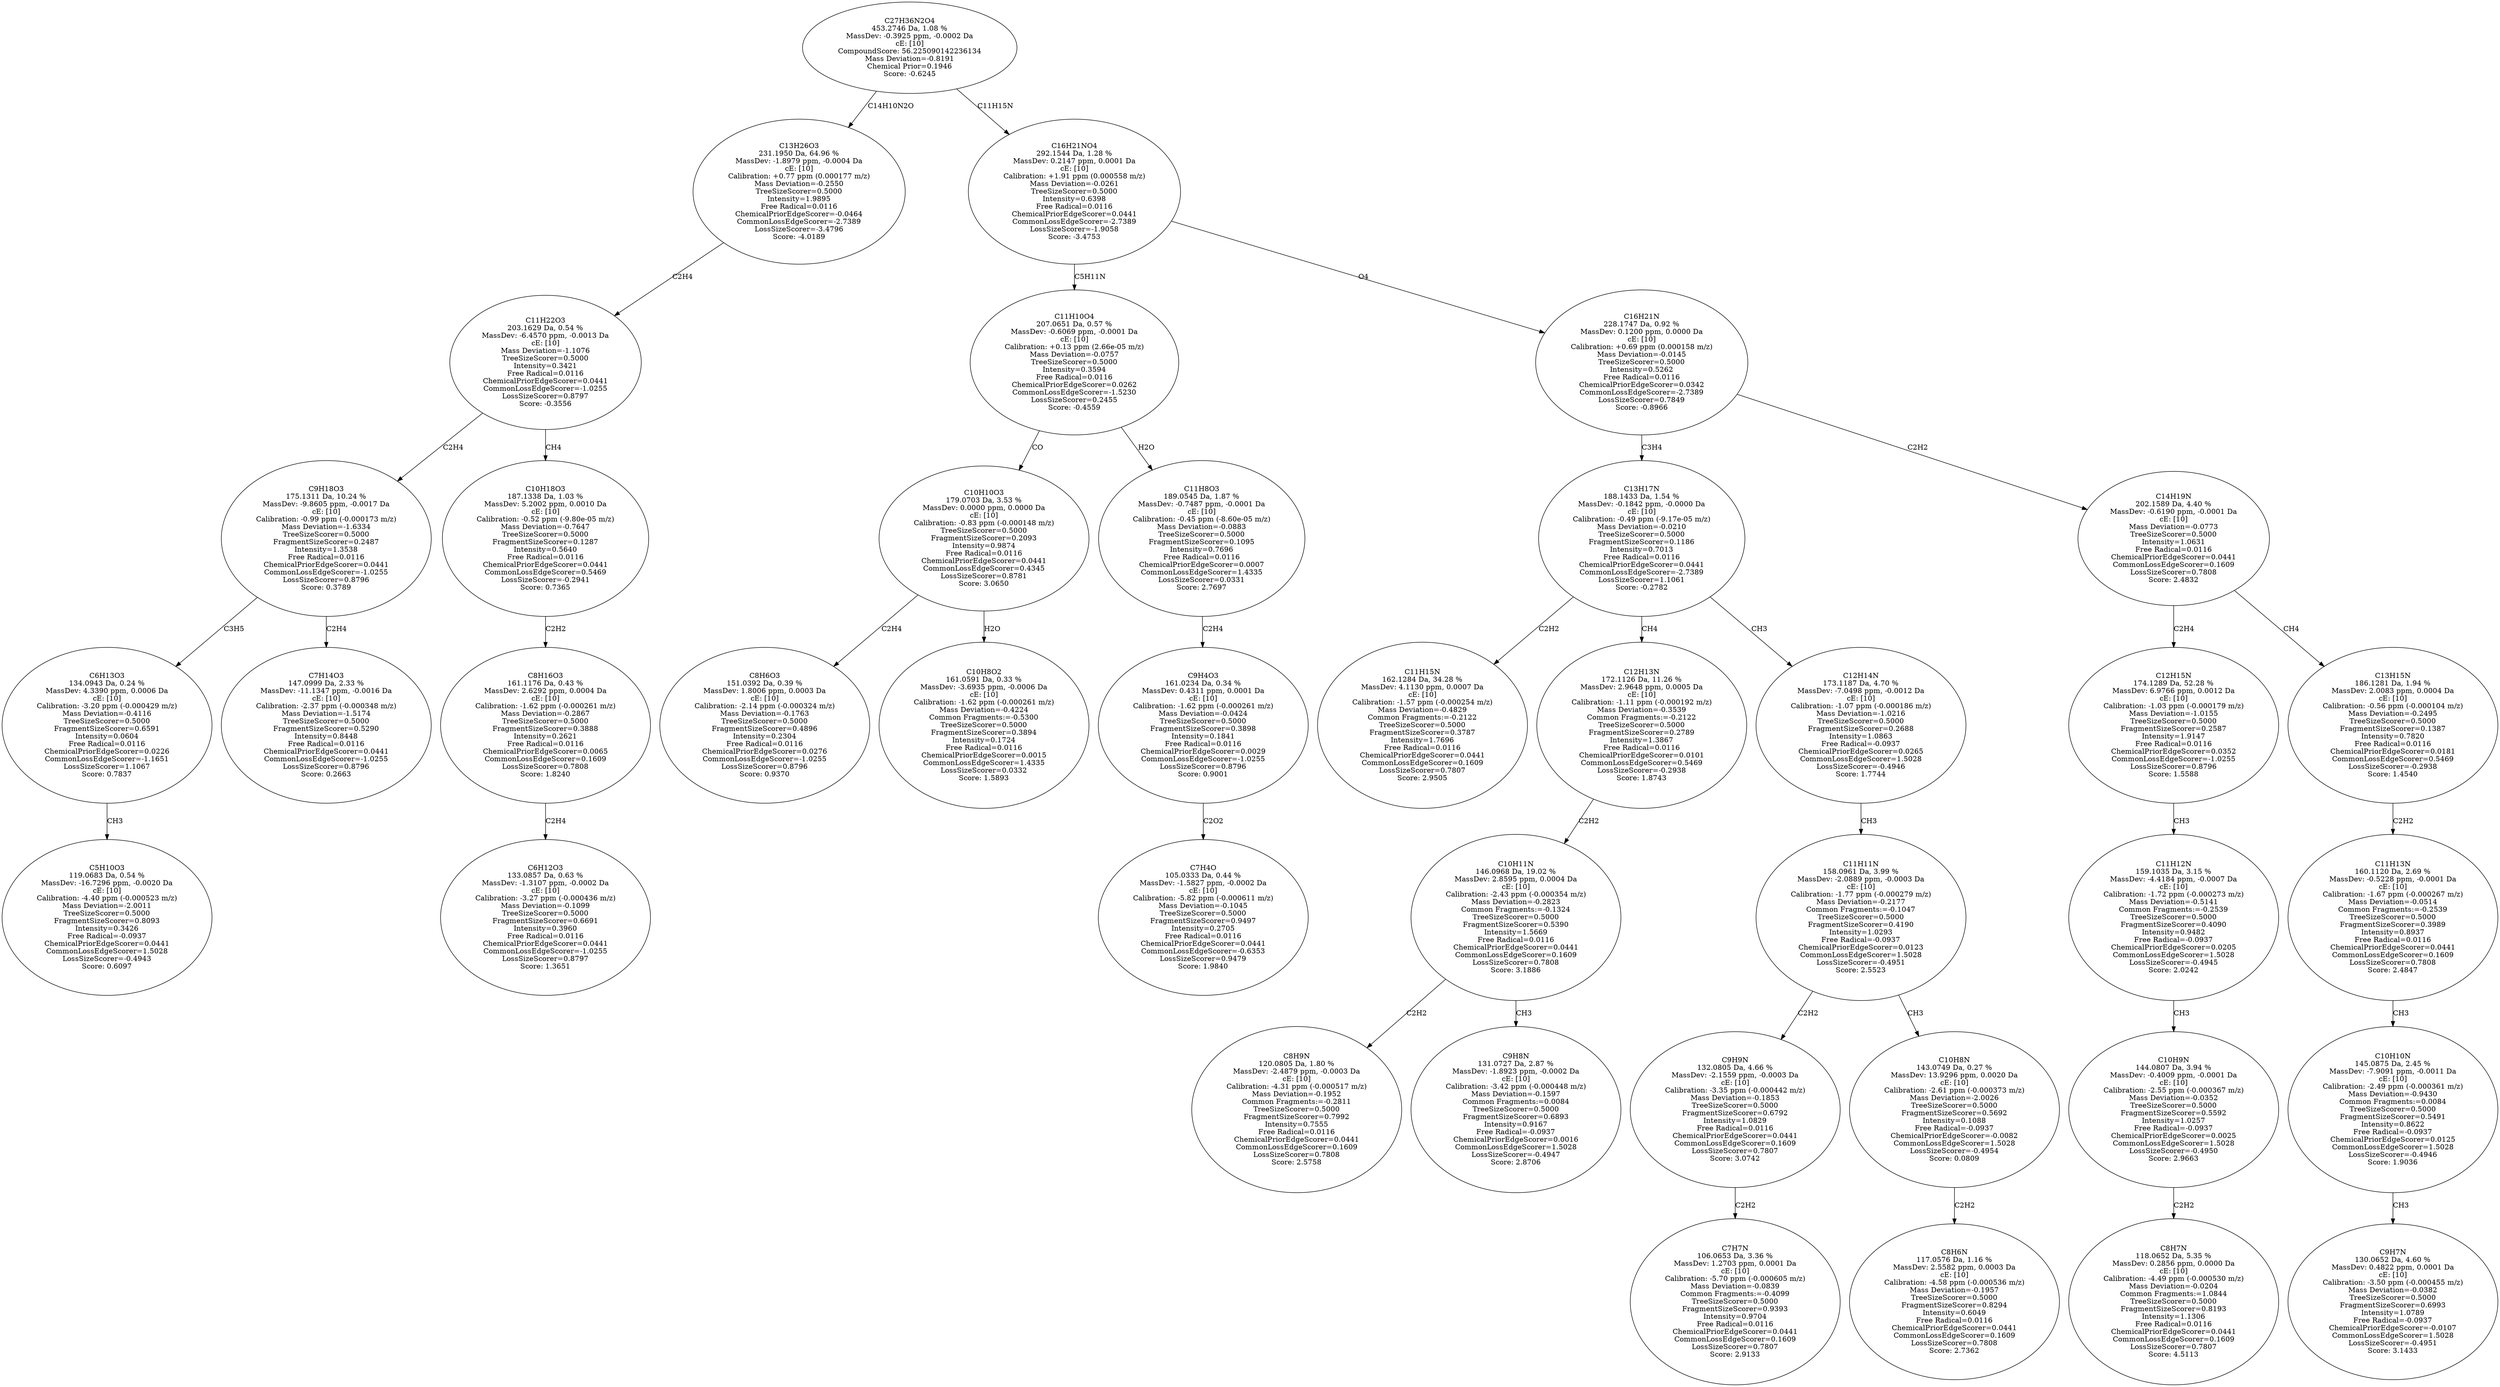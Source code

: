 strict digraph {
v1 [label="C5H10O3\n119.0683 Da, 0.54 %\nMassDev: -16.7296 ppm, -0.0020 Da\ncE: [10]\nCalibration: -4.40 ppm (-0.000523 m/z)\nMass Deviation=-2.0011\nTreeSizeScorer=0.5000\nFragmentSizeScorer=0.8093\nIntensity=0.3426\nFree Radical=-0.0937\nChemicalPriorEdgeScorer=0.0441\nCommonLossEdgeScorer=1.5028\nLossSizeScorer=-0.4943\nScore: 0.6097"];
v2 [label="C6H13O3\n134.0943 Da, 0.24 %\nMassDev: 4.3390 ppm, 0.0006 Da\ncE: [10]\nCalibration: -3.20 ppm (-0.000429 m/z)\nMass Deviation=-0.4116\nTreeSizeScorer=0.5000\nFragmentSizeScorer=0.6591\nIntensity=0.0604\nFree Radical=0.0116\nChemicalPriorEdgeScorer=0.0226\nCommonLossEdgeScorer=-1.1651\nLossSizeScorer=1.1067\nScore: 0.7837"];
v3 [label="C7H14O3\n147.0999 Da, 2.33 %\nMassDev: -11.1347 ppm, -0.0016 Da\ncE: [10]\nCalibration: -2.37 ppm (-0.000348 m/z)\nMass Deviation=-1.5174\nTreeSizeScorer=0.5000\nFragmentSizeScorer=0.5290\nIntensity=0.8448\nFree Radical=0.0116\nChemicalPriorEdgeScorer=0.0441\nCommonLossEdgeScorer=-1.0255\nLossSizeScorer=0.8796\nScore: 0.2663"];
v4 [label="C9H18O3\n175.1311 Da, 10.24 %\nMassDev: -9.8605 ppm, -0.0017 Da\ncE: [10]\nCalibration: -0.99 ppm (-0.000173 m/z)\nMass Deviation=-1.6334\nTreeSizeScorer=0.5000\nFragmentSizeScorer=0.2487\nIntensity=1.3538\nFree Radical=0.0116\nChemicalPriorEdgeScorer=0.0441\nCommonLossEdgeScorer=-1.0255\nLossSizeScorer=0.8796\nScore: 0.3789"];
v5 [label="C6H12O3\n133.0857 Da, 0.63 %\nMassDev: -1.3107 ppm, -0.0002 Da\ncE: [10]\nCalibration: -3.27 ppm (-0.000436 m/z)\nMass Deviation=-0.1099\nTreeSizeScorer=0.5000\nFragmentSizeScorer=0.6691\nIntensity=0.3960\nFree Radical=0.0116\nChemicalPriorEdgeScorer=0.0441\nCommonLossEdgeScorer=-1.0255\nLossSizeScorer=0.8797\nScore: 1.3651"];
v6 [label="C8H16O3\n161.1176 Da, 0.43 %\nMassDev: 2.6292 ppm, 0.0004 Da\ncE: [10]\nCalibration: -1.62 ppm (-0.000261 m/z)\nMass Deviation=-0.2867\nTreeSizeScorer=0.5000\nFragmentSizeScorer=0.3888\nIntensity=0.2621\nFree Radical=0.0116\nChemicalPriorEdgeScorer=0.0065\nCommonLossEdgeScorer=0.1609\nLossSizeScorer=0.7808\nScore: 1.8240"];
v7 [label="C10H18O3\n187.1338 Da, 1.03 %\nMassDev: 5.2002 ppm, 0.0010 Da\ncE: [10]\nCalibration: -0.52 ppm (-9.80e-05 m/z)\nMass Deviation=-0.7647\nTreeSizeScorer=0.5000\nFragmentSizeScorer=0.1287\nIntensity=0.5640\nFree Radical=0.0116\nChemicalPriorEdgeScorer=0.0441\nCommonLossEdgeScorer=0.5469\nLossSizeScorer=-0.2941\nScore: 0.7365"];
v8 [label="C11H22O3\n203.1629 Da, 0.54 %\nMassDev: -6.4570 ppm, -0.0013 Da\ncE: [10]\nMass Deviation=-1.1076\nTreeSizeScorer=0.5000\nIntensity=0.3421\nFree Radical=0.0116\nChemicalPriorEdgeScorer=0.0441\nCommonLossEdgeScorer=-1.0255\nLossSizeScorer=0.8797\nScore: -0.3556"];
v9 [label="C13H26O3\n231.1950 Da, 64.96 %\nMassDev: -1.8979 ppm, -0.0004 Da\ncE: [10]\nCalibration: +0.77 ppm (0.000177 m/z)\nMass Deviation=-0.2550\nTreeSizeScorer=0.5000\nIntensity=1.9895\nFree Radical=0.0116\nChemicalPriorEdgeScorer=-0.0464\nCommonLossEdgeScorer=-2.7389\nLossSizeScorer=-3.4796\nScore: -4.0189"];
v10 [label="C8H6O3\n151.0392 Da, 0.39 %\nMassDev: 1.8006 ppm, 0.0003 Da\ncE: [10]\nCalibration: -2.14 ppm (-0.000324 m/z)\nMass Deviation=-0.1763\nTreeSizeScorer=0.5000\nFragmentSizeScorer=0.4896\nIntensity=0.2304\nFree Radical=0.0116\nChemicalPriorEdgeScorer=0.0276\nCommonLossEdgeScorer=-1.0255\nLossSizeScorer=0.8796\nScore: 0.9370"];
v11 [label="C10H8O2\n161.0591 Da, 0.33 %\nMassDev: -3.6935 ppm, -0.0006 Da\ncE: [10]\nCalibration: -1.62 ppm (-0.000261 m/z)\nMass Deviation=-0.4224\nCommon Fragments:=-0.5300\nTreeSizeScorer=0.5000\nFragmentSizeScorer=0.3894\nIntensity=0.1724\nFree Radical=0.0116\nChemicalPriorEdgeScorer=0.0015\nCommonLossEdgeScorer=1.4335\nLossSizeScorer=0.0332\nScore: 1.5893"];
v12 [label="C10H10O3\n179.0703 Da, 3.53 %\nMassDev: 0.0000 ppm, 0.0000 Da\ncE: [10]\nCalibration: -0.83 ppm (-0.000148 m/z)\nTreeSizeScorer=0.5000\nFragmentSizeScorer=0.2093\nIntensity=0.9874\nFree Radical=0.0116\nChemicalPriorEdgeScorer=0.0441\nCommonLossEdgeScorer=0.4345\nLossSizeScorer=0.8781\nScore: 3.0650"];
v13 [label="C7H4O\n105.0333 Da, 0.44 %\nMassDev: -1.5827 ppm, -0.0002 Da\ncE: [10]\nCalibration: -5.82 ppm (-0.000611 m/z)\nMass Deviation=-0.1045\nTreeSizeScorer=0.5000\nFragmentSizeScorer=0.9497\nIntensity=0.2705\nFree Radical=0.0116\nChemicalPriorEdgeScorer=0.0441\nCommonLossEdgeScorer=-0.6353\nLossSizeScorer=0.9479\nScore: 1.9840"];
v14 [label="C9H4O3\n161.0234 Da, 0.34 %\nMassDev: 0.4311 ppm, 0.0001 Da\ncE: [10]\nCalibration: -1.62 ppm (-0.000261 m/z)\nMass Deviation=-0.0424\nTreeSizeScorer=0.5000\nFragmentSizeScorer=0.3898\nIntensity=0.1841\nFree Radical=0.0116\nChemicalPriorEdgeScorer=0.0029\nCommonLossEdgeScorer=-1.0255\nLossSizeScorer=0.8796\nScore: 0.9001"];
v15 [label="C11H8O3\n189.0545 Da, 1.87 %\nMassDev: -0.7487 ppm, -0.0001 Da\ncE: [10]\nCalibration: -0.45 ppm (-8.60e-05 m/z)\nMass Deviation=-0.0883\nTreeSizeScorer=0.5000\nFragmentSizeScorer=0.1095\nIntensity=0.7696\nFree Radical=0.0116\nChemicalPriorEdgeScorer=0.0007\nCommonLossEdgeScorer=1.4335\nLossSizeScorer=0.0331\nScore: 2.7697"];
v16 [label="C11H10O4\n207.0651 Da, 0.57 %\nMassDev: -0.6069 ppm, -0.0001 Da\ncE: [10]\nCalibration: +0.13 ppm (2.66e-05 m/z)\nMass Deviation=-0.0757\nTreeSizeScorer=0.5000\nIntensity=0.3594\nFree Radical=0.0116\nChemicalPriorEdgeScorer=0.0262\nCommonLossEdgeScorer=-1.5230\nLossSizeScorer=0.2455\nScore: -0.4559"];
v17 [label="C11H15N\n162.1284 Da, 34.28 %\nMassDev: 4.1130 ppm, 0.0007 Da\ncE: [10]\nCalibration: -1.57 ppm (-0.000254 m/z)\nMass Deviation=-0.4829\nCommon Fragments:=-0.2122\nTreeSizeScorer=0.5000\nFragmentSizeScorer=0.3787\nIntensity=1.7696\nFree Radical=0.0116\nChemicalPriorEdgeScorer=0.0441\nCommonLossEdgeScorer=0.1609\nLossSizeScorer=0.7807\nScore: 2.9505"];
v18 [label="C8H9N\n120.0805 Da, 1.80 %\nMassDev: -2.4879 ppm, -0.0003 Da\ncE: [10]\nCalibration: -4.31 ppm (-0.000517 m/z)\nMass Deviation=-0.1952\nCommon Fragments:=-0.2811\nTreeSizeScorer=0.5000\nFragmentSizeScorer=0.7992\nIntensity=0.7555\nFree Radical=0.0116\nChemicalPriorEdgeScorer=0.0441\nCommonLossEdgeScorer=0.1609\nLossSizeScorer=0.7808\nScore: 2.5758"];
v19 [label="C9H8N\n131.0727 Da, 2.87 %\nMassDev: -1.8923 ppm, -0.0002 Da\ncE: [10]\nCalibration: -3.42 ppm (-0.000448 m/z)\nMass Deviation=-0.1597\nCommon Fragments:=0.0084\nTreeSizeScorer=0.5000\nFragmentSizeScorer=0.6893\nIntensity=0.9167\nFree Radical=-0.0937\nChemicalPriorEdgeScorer=0.0016\nCommonLossEdgeScorer=1.5028\nLossSizeScorer=-0.4947\nScore: 2.8706"];
v20 [label="C10H11N\n146.0968 Da, 19.02 %\nMassDev: 2.8595 ppm, 0.0004 Da\ncE: [10]\nCalibration: -2.43 ppm (-0.000354 m/z)\nMass Deviation=-0.2823\nCommon Fragments:=-0.1324\nTreeSizeScorer=0.5000\nFragmentSizeScorer=0.5390\nIntensity=1.5669\nFree Radical=0.0116\nChemicalPriorEdgeScorer=0.0441\nCommonLossEdgeScorer=0.1609\nLossSizeScorer=0.7808\nScore: 3.1886"];
v21 [label="C12H13N\n172.1126 Da, 11.26 %\nMassDev: 2.9648 ppm, 0.0005 Da\ncE: [10]\nCalibration: -1.11 ppm (-0.000192 m/z)\nMass Deviation=-0.3539\nCommon Fragments:=-0.2122\nTreeSizeScorer=0.5000\nFragmentSizeScorer=0.2789\nIntensity=1.3867\nFree Radical=0.0116\nChemicalPriorEdgeScorer=0.0101\nCommonLossEdgeScorer=0.5469\nLossSizeScorer=-0.2938\nScore: 1.8743"];
v22 [label="C7H7N\n106.0653 Da, 3.36 %\nMassDev: 1.2703 ppm, 0.0001 Da\ncE: [10]\nCalibration: -5.70 ppm (-0.000605 m/z)\nMass Deviation=-0.0839\nCommon Fragments:=-0.4099\nTreeSizeScorer=0.5000\nFragmentSizeScorer=0.9393\nIntensity=0.9704\nFree Radical=0.0116\nChemicalPriorEdgeScorer=0.0441\nCommonLossEdgeScorer=0.1609\nLossSizeScorer=0.7807\nScore: 2.9133"];
v23 [label="C9H9N\n132.0805 Da, 4.66 %\nMassDev: -2.1559 ppm, -0.0003 Da\ncE: [10]\nCalibration: -3.35 ppm (-0.000442 m/z)\nMass Deviation=-0.1853\nTreeSizeScorer=0.5000\nFragmentSizeScorer=0.6792\nIntensity=1.0829\nFree Radical=0.0116\nChemicalPriorEdgeScorer=0.0441\nCommonLossEdgeScorer=0.1609\nLossSizeScorer=0.7807\nScore: 3.0742"];
v24 [label="C8H6N\n117.0576 Da, 1.16 %\nMassDev: 2.5582 ppm, 0.0003 Da\ncE: [10]\nCalibration: -4.58 ppm (-0.000536 m/z)\nMass Deviation=-0.1957\nTreeSizeScorer=0.5000\nFragmentSizeScorer=0.8294\nIntensity=0.6049\nFree Radical=0.0116\nChemicalPriorEdgeScorer=0.0441\nCommonLossEdgeScorer=0.1609\nLossSizeScorer=0.7808\nScore: 2.7362"];
v25 [label="C10H8N\n143.0749 Da, 0.27 %\nMassDev: 13.9296 ppm, 0.0020 Da\ncE: [10]\nCalibration: -2.61 ppm (-0.000373 m/z)\nMass Deviation=-2.0026\nTreeSizeScorer=0.5000\nFragmentSizeScorer=0.5692\nIntensity=0.1088\nFree Radical=-0.0937\nChemicalPriorEdgeScorer=-0.0082\nCommonLossEdgeScorer=1.5028\nLossSizeScorer=-0.4954\nScore: 0.0809"];
v26 [label="C11H11N\n158.0961 Da, 3.99 %\nMassDev: -2.0889 ppm, -0.0003 Da\ncE: [10]\nCalibration: -1.77 ppm (-0.000279 m/z)\nMass Deviation=-0.2177\nCommon Fragments:=-0.1047\nTreeSizeScorer=0.5000\nFragmentSizeScorer=0.4190\nIntensity=1.0293\nFree Radical=-0.0937\nChemicalPriorEdgeScorer=0.0123\nCommonLossEdgeScorer=1.5028\nLossSizeScorer=-0.4951\nScore: 2.5523"];
v27 [label="C12H14N\n173.1187 Da, 4.70 %\nMassDev: -7.0498 ppm, -0.0012 Da\ncE: [10]\nCalibration: -1.07 ppm (-0.000186 m/z)\nMass Deviation=-1.0216\nTreeSizeScorer=0.5000\nFragmentSizeScorer=0.2688\nIntensity=1.0863\nFree Radical=-0.0937\nChemicalPriorEdgeScorer=0.0265\nCommonLossEdgeScorer=1.5028\nLossSizeScorer=-0.4946\nScore: 1.7744"];
v28 [label="C13H17N\n188.1433 Da, 1.54 %\nMassDev: -0.1842 ppm, -0.0000 Da\ncE: [10]\nCalibration: -0.49 ppm (-9.17e-05 m/z)\nMass Deviation=-0.0210\nTreeSizeScorer=0.5000\nFragmentSizeScorer=0.1186\nIntensity=0.7013\nFree Radical=0.0116\nChemicalPriorEdgeScorer=0.0441\nCommonLossEdgeScorer=-2.7389\nLossSizeScorer=1.1061\nScore: -0.2782"];
v29 [label="C8H7N\n118.0652 Da, 5.35 %\nMassDev: 0.2856 ppm, 0.0000 Da\ncE: [10]\nCalibration: -4.49 ppm (-0.000530 m/z)\nMass Deviation=-0.0204\nCommon Fragments:=1.0844\nTreeSizeScorer=0.5000\nFragmentSizeScorer=0.8193\nIntensity=1.1306\nFree Radical=0.0116\nChemicalPriorEdgeScorer=0.0441\nCommonLossEdgeScorer=0.1609\nLossSizeScorer=0.7807\nScore: 4.5113"];
v30 [label="C10H9N\n144.0807 Da, 3.94 %\nMassDev: -0.4009 ppm, -0.0001 Da\ncE: [10]\nCalibration: -2.55 ppm (-0.000367 m/z)\nMass Deviation=-0.0352\nTreeSizeScorer=0.5000\nFragmentSizeScorer=0.5592\nIntensity=1.0257\nFree Radical=-0.0937\nChemicalPriorEdgeScorer=0.0025\nCommonLossEdgeScorer=1.5028\nLossSizeScorer=-0.4950\nScore: 2.9663"];
v31 [label="C11H12N\n159.1035 Da, 3.15 %\nMassDev: -4.4184 ppm, -0.0007 Da\ncE: [10]\nCalibration: -1.72 ppm (-0.000273 m/z)\nMass Deviation=-0.5141\nCommon Fragments:=-0.2539\nTreeSizeScorer=0.5000\nFragmentSizeScorer=0.4090\nIntensity=0.9482\nFree Radical=-0.0937\nChemicalPriorEdgeScorer=0.0205\nCommonLossEdgeScorer=1.5028\nLossSizeScorer=-0.4945\nScore: 2.0242"];
v32 [label="C12H15N\n174.1289 Da, 52.28 %\nMassDev: 6.9766 ppm, 0.0012 Da\ncE: [10]\nCalibration: -1.03 ppm (-0.000179 m/z)\nMass Deviation=-1.0155\nTreeSizeScorer=0.5000\nFragmentSizeScorer=0.2587\nIntensity=1.9147\nFree Radical=0.0116\nChemicalPriorEdgeScorer=0.0352\nCommonLossEdgeScorer=-1.0255\nLossSizeScorer=0.8796\nScore: 1.5588"];
v33 [label="C9H7N\n130.0652 Da, 4.60 %\nMassDev: 0.4822 ppm, 0.0001 Da\ncE: [10]\nCalibration: -3.50 ppm (-0.000455 m/z)\nMass Deviation=-0.0382\nTreeSizeScorer=0.5000\nFragmentSizeScorer=0.6993\nIntensity=1.0789\nFree Radical=-0.0937\nChemicalPriorEdgeScorer=-0.0107\nCommonLossEdgeScorer=1.5028\nLossSizeScorer=-0.4951\nScore: 3.1433"];
v34 [label="C10H10N\n145.0875 Da, 2.45 %\nMassDev: -7.9091 ppm, -0.0011 Da\ncE: [10]\nCalibration: -2.49 ppm (-0.000361 m/z)\nMass Deviation=-0.9430\nCommon Fragments:=0.0084\nTreeSizeScorer=0.5000\nFragmentSizeScorer=0.5491\nIntensity=0.8622\nFree Radical=-0.0937\nChemicalPriorEdgeScorer=0.0125\nCommonLossEdgeScorer=1.5028\nLossSizeScorer=-0.4946\nScore: 1.9036"];
v35 [label="C11H13N\n160.1120 Da, 2.69 %\nMassDev: -0.5228 ppm, -0.0001 Da\ncE: [10]\nCalibration: -1.67 ppm (-0.000267 m/z)\nMass Deviation=-0.0514\nCommon Fragments:=-0.2539\nTreeSizeScorer=0.5000\nFragmentSizeScorer=0.3989\nIntensity=0.8937\nFree Radical=0.0116\nChemicalPriorEdgeScorer=0.0441\nCommonLossEdgeScorer=0.1609\nLossSizeScorer=0.7808\nScore: 2.4847"];
v36 [label="C13H15N\n186.1281 Da, 1.94 %\nMassDev: 2.0083 ppm, 0.0004 Da\ncE: [10]\nCalibration: -0.56 ppm (-0.000104 m/z)\nMass Deviation=-0.2495\nTreeSizeScorer=0.5000\nFragmentSizeScorer=0.1387\nIntensity=0.7820\nFree Radical=0.0116\nChemicalPriorEdgeScorer=0.0181\nCommonLossEdgeScorer=0.5469\nLossSizeScorer=-0.2938\nScore: 1.4540"];
v37 [label="C14H19N\n202.1589 Da, 4.40 %\nMassDev: -0.6190 ppm, -0.0001 Da\ncE: [10]\nMass Deviation=-0.0773\nTreeSizeScorer=0.5000\nIntensity=1.0631\nFree Radical=0.0116\nChemicalPriorEdgeScorer=0.0441\nCommonLossEdgeScorer=0.1609\nLossSizeScorer=0.7808\nScore: 2.4832"];
v38 [label="C16H21N\n228.1747 Da, 0.92 %\nMassDev: 0.1200 ppm, 0.0000 Da\ncE: [10]\nCalibration: +0.69 ppm (0.000158 m/z)\nMass Deviation=-0.0145\nTreeSizeScorer=0.5000\nIntensity=0.5262\nFree Radical=0.0116\nChemicalPriorEdgeScorer=0.0342\nCommonLossEdgeScorer=-2.7389\nLossSizeScorer=0.7849\nScore: -0.8966"];
v39 [label="C16H21NO4\n292.1544 Da, 1.28 %\nMassDev: 0.2147 ppm, 0.0001 Da\ncE: [10]\nCalibration: +1.91 ppm (0.000558 m/z)\nMass Deviation=-0.0261\nTreeSizeScorer=0.5000\nIntensity=0.6398\nFree Radical=0.0116\nChemicalPriorEdgeScorer=0.0441\nCommonLossEdgeScorer=-2.7389\nLossSizeScorer=-1.9058\nScore: -3.4753"];
v40 [label="C27H36N2O4\n453.2746 Da, 1.08 %\nMassDev: -0.3925 ppm, -0.0002 Da\ncE: [10]\nCompoundScore: 56.225090142236134\nMass Deviation=-0.8191\nChemical Prior=0.1946\nScore: -0.6245"];
v2 -> v1 [label="CH3"];
v4 -> v2 [label="C3H5"];
v4 -> v3 [label="C2H4"];
v8 -> v4 [label="C2H4"];
v6 -> v5 [label="C2H4"];
v7 -> v6 [label="C2H2"];
v8 -> v7 [label="CH4"];
v9 -> v8 [label="C2H4"];
v40 -> v9 [label="C14H10N2O"];
v12 -> v10 [label="C2H4"];
v12 -> v11 [label="H2O"];
v16 -> v12 [label="CO"];
v14 -> v13 [label="C2O2"];
v15 -> v14 [label="C2H4"];
v16 -> v15 [label="H2O"];
v39 -> v16 [label="C5H11N"];
v28 -> v17 [label="C2H2"];
v20 -> v18 [label="C2H2"];
v20 -> v19 [label="CH3"];
v21 -> v20 [label="C2H2"];
v28 -> v21 [label="CH4"];
v23 -> v22 [label="C2H2"];
v26 -> v23 [label="C2H2"];
v25 -> v24 [label="C2H2"];
v26 -> v25 [label="CH3"];
v27 -> v26 [label="CH3"];
v28 -> v27 [label="CH3"];
v38 -> v28 [label="C3H4"];
v30 -> v29 [label="C2H2"];
v31 -> v30 [label="CH3"];
v32 -> v31 [label="CH3"];
v37 -> v32 [label="C2H4"];
v34 -> v33 [label="CH3"];
v35 -> v34 [label="CH3"];
v36 -> v35 [label="C2H2"];
v37 -> v36 [label="CH4"];
v38 -> v37 [label="C2H2"];
v39 -> v38 [label="O4"];
v40 -> v39 [label="C11H15N"];
}